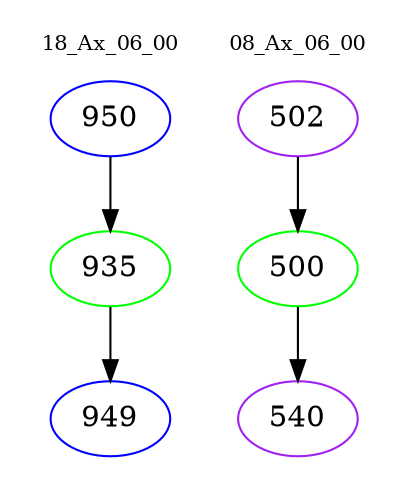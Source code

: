digraph{
subgraph cluster_0 {
color = white
label = "18_Ax_06_00";
fontsize=10;
T0_950 [label="950", color="blue"]
T0_950 -> T0_935 [color="black"]
T0_935 [label="935", color="green"]
T0_935 -> T0_949 [color="black"]
T0_949 [label="949", color="blue"]
}
subgraph cluster_1 {
color = white
label = "08_Ax_06_00";
fontsize=10;
T1_502 [label="502", color="purple"]
T1_502 -> T1_500 [color="black"]
T1_500 [label="500", color="green"]
T1_500 -> T1_540 [color="black"]
T1_540 [label="540", color="purple"]
}
}

